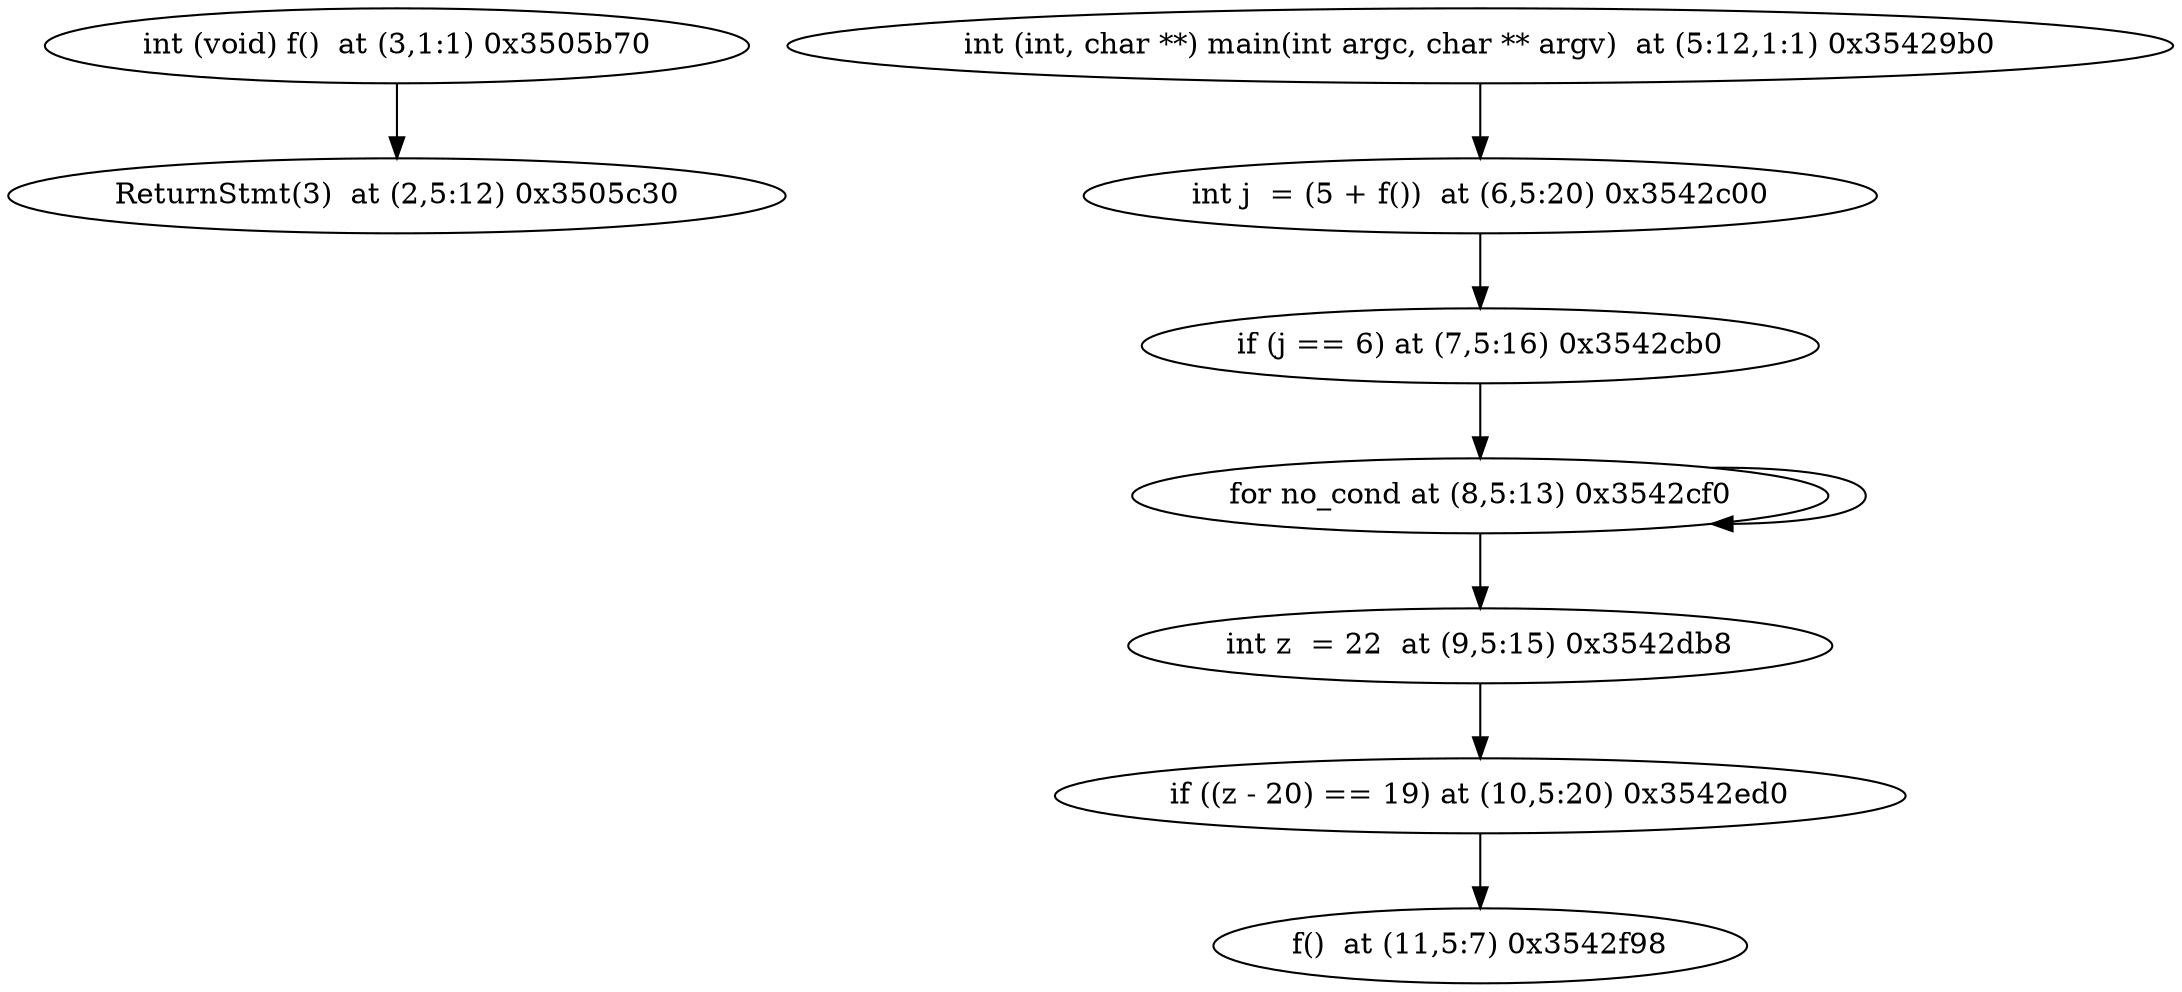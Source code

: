 digraph {
"int (void) f()  at (3,1:1) 0x3505b70" -> "ReturnStmt(3)  at (2,5:12) 0x3505c30"
"ReturnStmt(3)  at (2,5:12) 0x3505c30"
"int (int, char **) main(int argc, char ** argv)  at (5:12,1:1) 0x35429b0" -> "int j  = (5 + f())  at (6,5:20) 0x3542c00"
"int j  = (5 + f())  at (6,5:20) 0x3542c00" -> "if (j == 6) at (7,5:16) 0x3542cb0"
"if (j == 6) at (7,5:16) 0x3542cb0" -> "for no_cond at (8,5:13) 0x3542cf0"
"for no_cond at (8,5:13) 0x3542cf0" -> "for no_cond at (8,5:13) 0x3542cf0"
"for no_cond at (8,5:13) 0x3542cf0" -> "int z  = 22  at (9,5:15) 0x3542db8"
"int z  = 22  at (9,5:15) 0x3542db8" -> "if ((z - 20) == 19) at (10,5:20) 0x3542ed0"
"if ((z - 20) == 19) at (10,5:20) 0x3542ed0" -> "f()  at (11,5:7) 0x3542f98"
"f()  at (11,5:7) 0x3542f98"
}